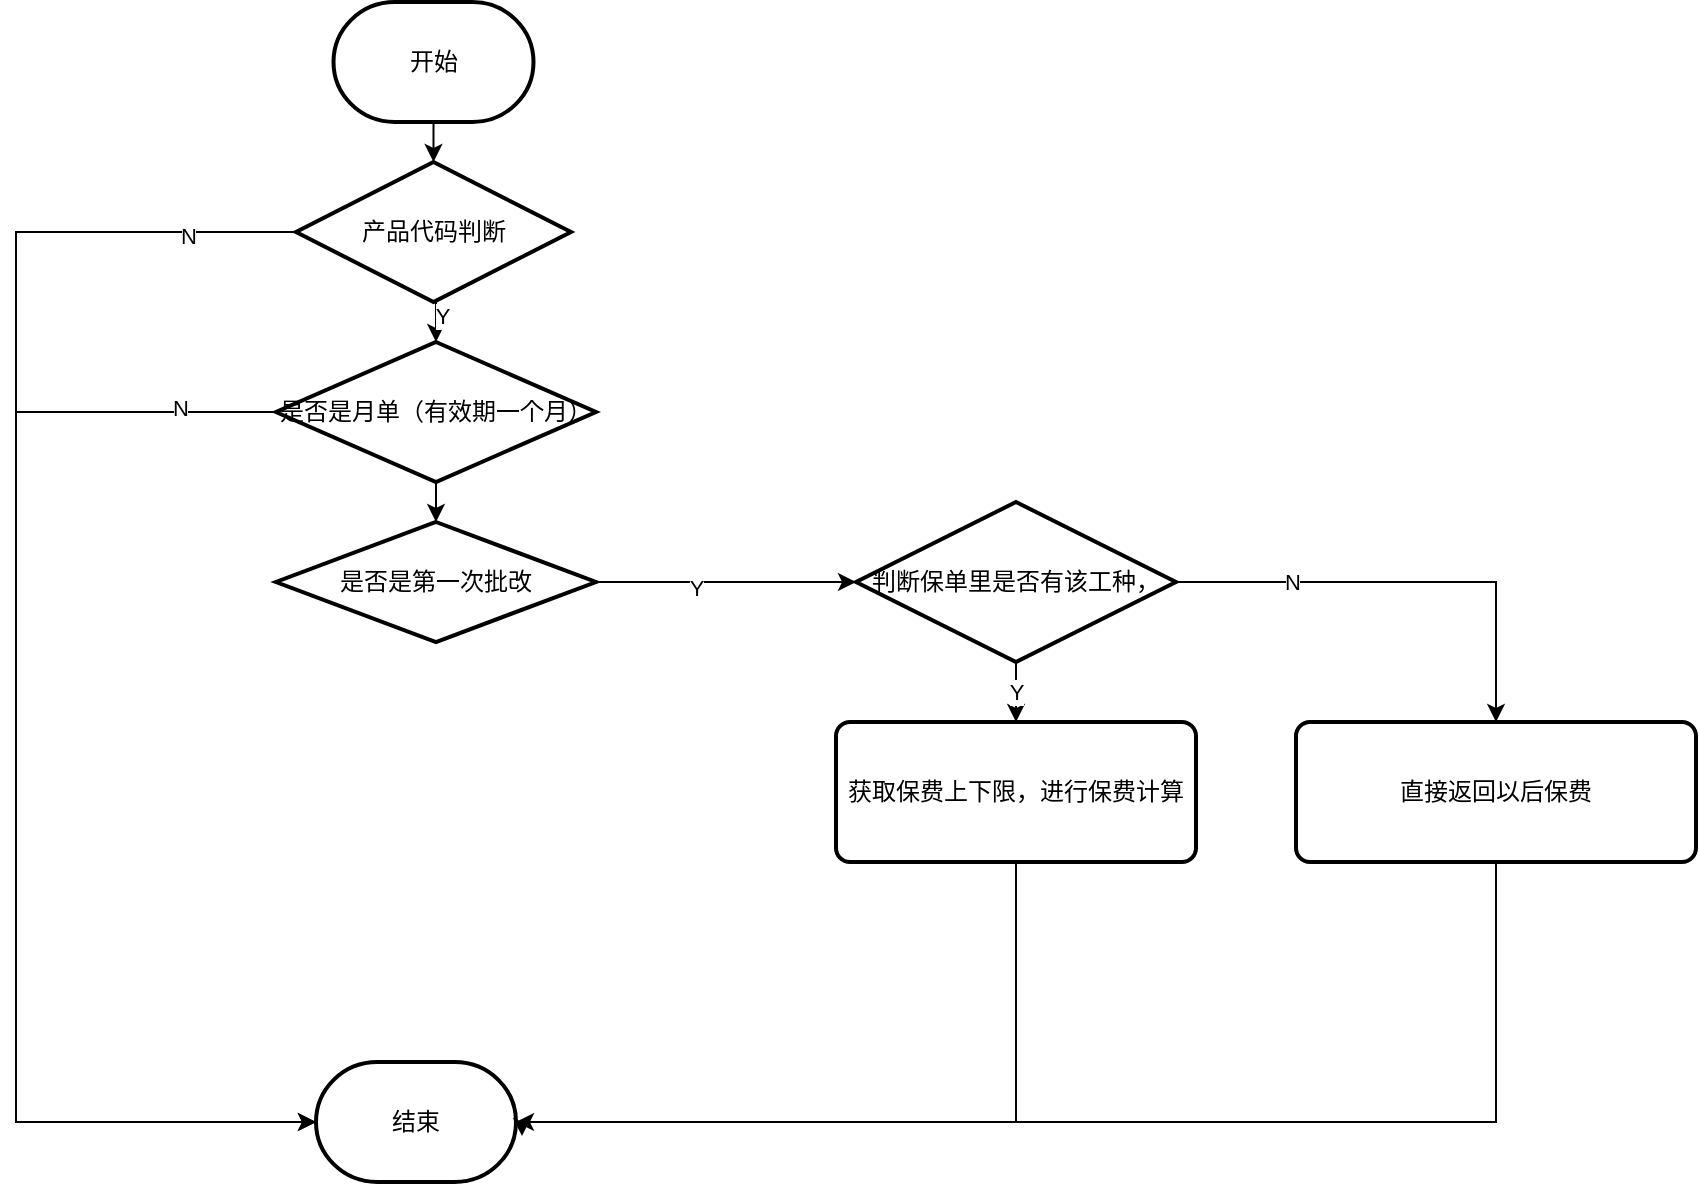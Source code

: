 <mxfile version="21.3.7" type="github">
  <diagram name="第 1 页" id="DURijmYd-PqK-rikVebR">
    <mxGraphModel dx="1026" dy="692" grid="1" gridSize="10" guides="1" tooltips="1" connect="1" arrows="1" fold="1" page="1" pageScale="1" pageWidth="827" pageHeight="1169" math="0" shadow="0">
      <root>
        <mxCell id="0" />
        <mxCell id="1" parent="0" />
        <mxCell id="dpO0YAEhTmUyrWSuNbo9-9" style="edgeStyle=orthogonalEdgeStyle;rounded=0;orthogonalLoop=1;jettySize=auto;html=1;exitX=0.5;exitY=1;exitDx=0;exitDy=0;exitPerimeter=0;entryX=0.5;entryY=0;entryDx=0;entryDy=0;entryPerimeter=0;" edge="1" parent="1" source="dpO0YAEhTmUyrWSuNbo9-1" target="dpO0YAEhTmUyrWSuNbo9-8">
          <mxGeometry relative="1" as="geometry" />
        </mxCell>
        <mxCell id="dpO0YAEhTmUyrWSuNbo9-1" value="开始" style="strokeWidth=2;html=1;shape=mxgraph.flowchart.terminator;whiteSpace=wrap;" vertex="1" parent="1">
          <mxGeometry x="288.75" y="90" width="100" height="60" as="geometry" />
        </mxCell>
        <mxCell id="dpO0YAEhTmUyrWSuNbo9-2" value="结束" style="strokeWidth=2;html=1;shape=mxgraph.flowchart.terminator;whiteSpace=wrap;" vertex="1" parent="1">
          <mxGeometry x="280" y="620" width="100" height="60" as="geometry" />
        </mxCell>
        <mxCell id="dpO0YAEhTmUyrWSuNbo9-10" style="edgeStyle=orthogonalEdgeStyle;rounded=0;orthogonalLoop=1;jettySize=auto;html=1;exitX=0;exitY=0.5;exitDx=0;exitDy=0;exitPerimeter=0;entryX=0;entryY=0.5;entryDx=0;entryDy=0;entryPerimeter=0;" edge="1" parent="1" source="dpO0YAEhTmUyrWSuNbo9-8" target="dpO0YAEhTmUyrWSuNbo9-2">
          <mxGeometry relative="1" as="geometry">
            <Array as="points">
              <mxPoint x="130" y="205" />
              <mxPoint x="130" y="650" />
            </Array>
          </mxGeometry>
        </mxCell>
        <mxCell id="dpO0YAEhTmUyrWSuNbo9-17" value="N" style="edgeLabel;html=1;align=center;verticalAlign=middle;resizable=0;points=[];" vertex="1" connectable="0" parent="dpO0YAEhTmUyrWSuNbo9-10">
          <mxGeometry x="-0.853" y="2" relative="1" as="geometry">
            <mxPoint as="offset" />
          </mxGeometry>
        </mxCell>
        <mxCell id="dpO0YAEhTmUyrWSuNbo9-13" style="edgeStyle=orthogonalEdgeStyle;rounded=0;orthogonalLoop=1;jettySize=auto;html=1;exitX=0.5;exitY=1;exitDx=0;exitDy=0;exitPerimeter=0;entryX=0.5;entryY=0;entryDx=0;entryDy=0;entryPerimeter=0;" edge="1" parent="1" source="dpO0YAEhTmUyrWSuNbo9-8" target="dpO0YAEhTmUyrWSuNbo9-12">
          <mxGeometry relative="1" as="geometry" />
        </mxCell>
        <mxCell id="dpO0YAEhTmUyrWSuNbo9-14" value="Y" style="edgeLabel;html=1;align=center;verticalAlign=middle;resizable=0;points=[];" vertex="1" connectable="0" parent="dpO0YAEhTmUyrWSuNbo9-13">
          <mxGeometry x="-0.224" y="3" relative="1" as="geometry">
            <mxPoint as="offset" />
          </mxGeometry>
        </mxCell>
        <mxCell id="dpO0YAEhTmUyrWSuNbo9-8" value="产品代码判断" style="strokeWidth=2;html=1;shape=mxgraph.flowchart.decision;whiteSpace=wrap;" vertex="1" parent="1">
          <mxGeometry x="270" y="170" width="137.5" height="70" as="geometry" />
        </mxCell>
        <mxCell id="dpO0YAEhTmUyrWSuNbo9-15" style="edgeStyle=orthogonalEdgeStyle;rounded=0;orthogonalLoop=1;jettySize=auto;html=1;exitX=0;exitY=0.5;exitDx=0;exitDy=0;exitPerimeter=0;entryX=0;entryY=0.5;entryDx=0;entryDy=0;entryPerimeter=0;" edge="1" parent="1" source="dpO0YAEhTmUyrWSuNbo9-12" target="dpO0YAEhTmUyrWSuNbo9-2">
          <mxGeometry relative="1" as="geometry">
            <Array as="points">
              <mxPoint x="130" y="295" />
              <mxPoint x="130" y="650" />
            </Array>
          </mxGeometry>
        </mxCell>
        <mxCell id="dpO0YAEhTmUyrWSuNbo9-18" value="N" style="edgeLabel;html=1;align=center;verticalAlign=middle;resizable=0;points=[];" vertex="1" connectable="0" parent="dpO0YAEhTmUyrWSuNbo9-15">
          <mxGeometry x="-0.849" y="-2" relative="1" as="geometry">
            <mxPoint as="offset" />
          </mxGeometry>
        </mxCell>
        <mxCell id="dpO0YAEhTmUyrWSuNbo9-20" style="edgeStyle=orthogonalEdgeStyle;rounded=0;orthogonalLoop=1;jettySize=auto;html=1;exitX=0.5;exitY=1;exitDx=0;exitDy=0;exitPerimeter=0;" edge="1" parent="1" source="dpO0YAEhTmUyrWSuNbo9-12" target="dpO0YAEhTmUyrWSuNbo9-19">
          <mxGeometry relative="1" as="geometry" />
        </mxCell>
        <mxCell id="dpO0YAEhTmUyrWSuNbo9-12" value="是否是月单（有效期一个月）" style="strokeWidth=2;html=1;shape=mxgraph.flowchart.decision;whiteSpace=wrap;" vertex="1" parent="1">
          <mxGeometry x="260" y="260" width="160" height="70" as="geometry" />
        </mxCell>
        <mxCell id="dpO0YAEhTmUyrWSuNbo9-33" style="edgeStyle=orthogonalEdgeStyle;rounded=0;orthogonalLoop=1;jettySize=auto;html=1;exitX=1;exitY=0.5;exitDx=0;exitDy=0;exitPerimeter=0;entryX=0;entryY=0.5;entryDx=0;entryDy=0;entryPerimeter=0;" edge="1" parent="1" source="dpO0YAEhTmUyrWSuNbo9-19" target="dpO0YAEhTmUyrWSuNbo9-32">
          <mxGeometry relative="1" as="geometry" />
        </mxCell>
        <mxCell id="dpO0YAEhTmUyrWSuNbo9-35" value="Y" style="edgeLabel;html=1;align=center;verticalAlign=middle;resizable=0;points=[];" vertex="1" connectable="0" parent="dpO0YAEhTmUyrWSuNbo9-33">
          <mxGeometry x="-0.229" y="-3" relative="1" as="geometry">
            <mxPoint as="offset" />
          </mxGeometry>
        </mxCell>
        <mxCell id="dpO0YAEhTmUyrWSuNbo9-19" value="是否是第一次批改" style="strokeWidth=2;html=1;shape=mxgraph.flowchart.decision;whiteSpace=wrap;" vertex="1" parent="1">
          <mxGeometry x="260" y="350" width="160" height="60" as="geometry" />
        </mxCell>
        <mxCell id="dpO0YAEhTmUyrWSuNbo9-30" style="edgeStyle=orthogonalEdgeStyle;rounded=0;orthogonalLoop=1;jettySize=auto;html=1;exitX=0.5;exitY=1;exitDx=0;exitDy=0;entryX=1;entryY=0.5;entryDx=0;entryDy=0;entryPerimeter=0;" edge="1" parent="1" source="dpO0YAEhTmUyrWSuNbo9-28" target="dpO0YAEhTmUyrWSuNbo9-2">
          <mxGeometry relative="1" as="geometry" />
        </mxCell>
        <mxCell id="dpO0YAEhTmUyrWSuNbo9-28" value="获取保费上下限，进行保费计算" style="rounded=1;whiteSpace=wrap;html=1;absoluteArcSize=1;arcSize=14;strokeWidth=2;" vertex="1" parent="1">
          <mxGeometry x="540" y="450" width="180" height="70" as="geometry" />
        </mxCell>
        <mxCell id="dpO0YAEhTmUyrWSuNbo9-34" value="Y" style="edgeStyle=orthogonalEdgeStyle;rounded=0;orthogonalLoop=1;jettySize=auto;html=1;exitX=0.5;exitY=1;exitDx=0;exitDy=0;exitPerimeter=0;" edge="1" parent="1" source="dpO0YAEhTmUyrWSuNbo9-32" target="dpO0YAEhTmUyrWSuNbo9-28">
          <mxGeometry relative="1" as="geometry" />
        </mxCell>
        <mxCell id="dpO0YAEhTmUyrWSuNbo9-37" style="edgeStyle=orthogonalEdgeStyle;rounded=0;orthogonalLoop=1;jettySize=auto;html=1;exitX=1;exitY=0.5;exitDx=0;exitDy=0;exitPerimeter=0;" edge="1" parent="1" source="dpO0YAEhTmUyrWSuNbo9-32" target="dpO0YAEhTmUyrWSuNbo9-36">
          <mxGeometry relative="1" as="geometry" />
        </mxCell>
        <mxCell id="dpO0YAEhTmUyrWSuNbo9-38" value="N" style="edgeLabel;html=1;align=center;verticalAlign=middle;resizable=0;points=[];" vertex="1" connectable="0" parent="dpO0YAEhTmUyrWSuNbo9-37">
          <mxGeometry x="-0.496" relative="1" as="geometry">
            <mxPoint as="offset" />
          </mxGeometry>
        </mxCell>
        <mxCell id="dpO0YAEhTmUyrWSuNbo9-32" value="判断保单里是否有该工种，" style="strokeWidth=2;html=1;shape=mxgraph.flowchart.decision;whiteSpace=wrap;" vertex="1" parent="1">
          <mxGeometry x="550" y="340" width="160" height="80" as="geometry" />
        </mxCell>
        <mxCell id="dpO0YAEhTmUyrWSuNbo9-40" style="edgeStyle=orthogonalEdgeStyle;rounded=0;orthogonalLoop=1;jettySize=auto;html=1;exitX=0.5;exitY=1;exitDx=0;exitDy=0;entryX=1.03;entryY=0.617;entryDx=0;entryDy=0;entryPerimeter=0;" edge="1" parent="1" source="dpO0YAEhTmUyrWSuNbo9-36" target="dpO0YAEhTmUyrWSuNbo9-2">
          <mxGeometry relative="1" as="geometry">
            <Array as="points">
              <mxPoint x="870" y="650" />
              <mxPoint x="383" y="650" />
            </Array>
          </mxGeometry>
        </mxCell>
        <mxCell id="dpO0YAEhTmUyrWSuNbo9-36" value="直接返回以后保费" style="rounded=1;whiteSpace=wrap;html=1;absoluteArcSize=1;arcSize=14;strokeWidth=2;" vertex="1" parent="1">
          <mxGeometry x="770" y="450" width="200" height="70" as="geometry" />
        </mxCell>
      </root>
    </mxGraphModel>
  </diagram>
</mxfile>
